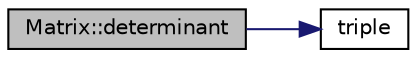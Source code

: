 digraph "Matrix::determinant"
{
  edge [fontname="Helvetica",fontsize="10",labelfontname="Helvetica",labelfontsize="10"];
  node [fontname="Helvetica",fontsize="10",shape=record];
  rankdir="LR";
  Node1 [label="Matrix::determinant",height=0.2,width=0.4,color="black", fillcolor="grey75", style="filled", fontcolor="black"];
  Node1 -> Node2 [color="midnightblue",fontsize="10",style="solid",fontname="Helvetica"];
  Node2 [label="triple",height=0.2,width=0.4,color="black", fillcolor="white", style="filled",URL="$_vector_8h.html#a6cdf40b8c4bbfd99afc6c645cc07a554"];
}
